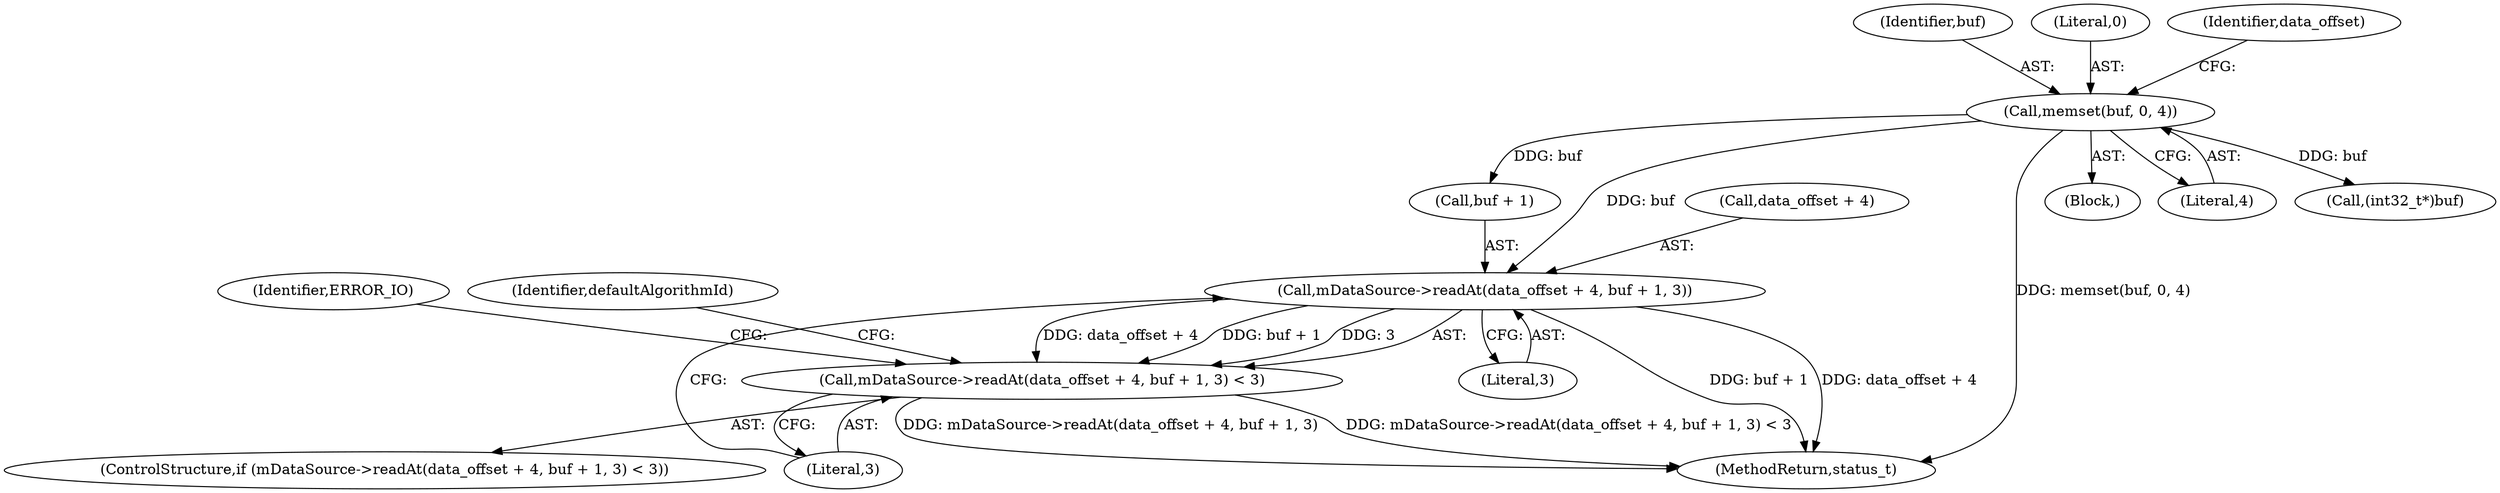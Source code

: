 digraph "0_Android_6fe85f7e15203e48df2cc3e8e1c4bc6ad49dc968@API" {
"1000867" [label="(Call,mDataSource->readAt(data_offset + 4, buf + 1, 3))"];
"1000861" [label="(Call,memset(buf, 0, 4))"];
"1000866" [label="(Call,mDataSource->readAt(data_offset + 4, buf + 1, 3) < 3)"];
"1000878" [label="(Identifier,ERROR_IO)"];
"1000868" [label="(Call,data_offset + 4)"];
"1000867" [label="(Call,mDataSource->readAt(data_offset + 4, buf + 1, 3))"];
"1000881" [label="(Identifier,defaultAlgorithmId)"];
"1000865" [label="(ControlStructure,if (mDataSource->readAt(data_offset + 4, buf + 1, 3) < 3))"];
"1000866" [label="(Call,mDataSource->readAt(data_offset + 4, buf + 1, 3) < 3)"];
"1000871" [label="(Call,buf + 1)"];
"1000874" [label="(Literal,3)"];
"1000848" [label="(Block,)"];
"1000862" [label="(Identifier,buf)"];
"1000864" [label="(Literal,4)"];
"1000863" [label="(Literal,0)"];
"1000869" [label="(Identifier,data_offset)"];
"1000875" [label="(Literal,3)"];
"1002931" [label="(MethodReturn,status_t)"];
"1000861" [label="(Call,memset(buf, 0, 4))"];
"1000884" [label="(Call,(int32_t*)buf)"];
"1000867" -> "1000866"  [label="AST: "];
"1000867" -> "1000874"  [label="CFG: "];
"1000868" -> "1000867"  [label="AST: "];
"1000871" -> "1000867"  [label="AST: "];
"1000874" -> "1000867"  [label="AST: "];
"1000875" -> "1000867"  [label="CFG: "];
"1000867" -> "1002931"  [label="DDG: buf + 1"];
"1000867" -> "1002931"  [label="DDG: data_offset + 4"];
"1000867" -> "1000866"  [label="DDG: data_offset + 4"];
"1000867" -> "1000866"  [label="DDG: buf + 1"];
"1000867" -> "1000866"  [label="DDG: 3"];
"1000861" -> "1000867"  [label="DDG: buf"];
"1000861" -> "1000848"  [label="AST: "];
"1000861" -> "1000864"  [label="CFG: "];
"1000862" -> "1000861"  [label="AST: "];
"1000863" -> "1000861"  [label="AST: "];
"1000864" -> "1000861"  [label="AST: "];
"1000869" -> "1000861"  [label="CFG: "];
"1000861" -> "1002931"  [label="DDG: memset(buf, 0, 4)"];
"1000861" -> "1000871"  [label="DDG: buf"];
"1000861" -> "1000884"  [label="DDG: buf"];
"1000866" -> "1000865"  [label="AST: "];
"1000866" -> "1000875"  [label="CFG: "];
"1000875" -> "1000866"  [label="AST: "];
"1000878" -> "1000866"  [label="CFG: "];
"1000881" -> "1000866"  [label="CFG: "];
"1000866" -> "1002931"  [label="DDG: mDataSource->readAt(data_offset + 4, buf + 1, 3) < 3"];
"1000866" -> "1002931"  [label="DDG: mDataSource->readAt(data_offset + 4, buf + 1, 3)"];
}
